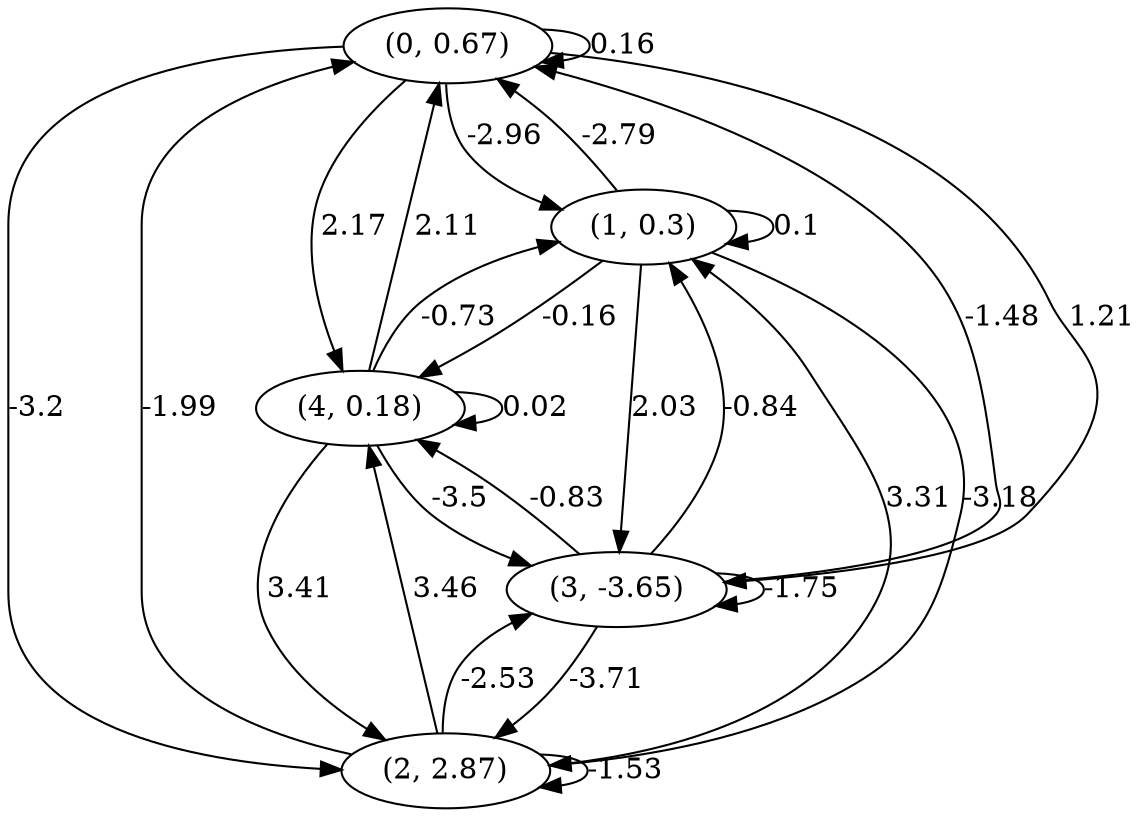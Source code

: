 digraph {
    0 [ label = "(0, 0.67)" ]
    1 [ label = "(1, 0.3)" ]
    2 [ label = "(2, 2.87)" ]
    3 [ label = "(3, -3.65)" ]
    4 [ label = "(4, 0.18)" ]
    0 -> 0 [ label = "0.16" ]
    1 -> 1 [ label = "0.1" ]
    2 -> 2 [ label = "-1.53" ]
    3 -> 3 [ label = "-1.75" ]
    4 -> 4 [ label = "0.02" ]
    1 -> 0 [ label = "-2.79" ]
    2 -> 0 [ label = "-1.99" ]
    3 -> 0 [ label = "-1.48" ]
    4 -> 0 [ label = "2.11" ]
    0 -> 1 [ label = "-2.96" ]
    2 -> 1 [ label = "3.31" ]
    3 -> 1 [ label = "-0.84" ]
    4 -> 1 [ label = "-0.73" ]
    0 -> 2 [ label = "-3.2" ]
    1 -> 2 [ label = "-3.18" ]
    3 -> 2 [ label = "-3.71" ]
    4 -> 2 [ label = "3.41" ]
    0 -> 3 [ label = "1.21" ]
    1 -> 3 [ label = "2.03" ]
    2 -> 3 [ label = "-2.53" ]
    4 -> 3 [ label = "-3.5" ]
    0 -> 4 [ label = "2.17" ]
    1 -> 4 [ label = "-0.16" ]
    2 -> 4 [ label = "3.46" ]
    3 -> 4 [ label = "-0.83" ]
}

